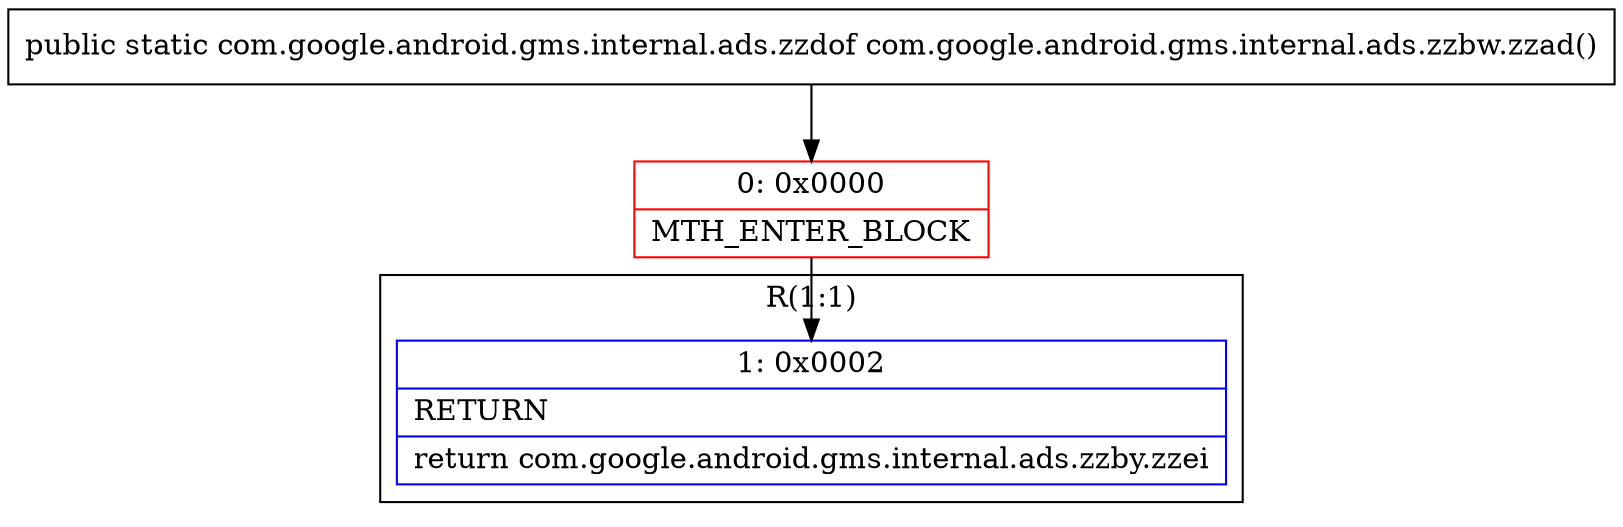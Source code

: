 digraph "CFG forcom.google.android.gms.internal.ads.zzbw.zzad()Lcom\/google\/android\/gms\/internal\/ads\/zzdof;" {
subgraph cluster_Region_772705025 {
label = "R(1:1)";
node [shape=record,color=blue];
Node_1 [shape=record,label="{1\:\ 0x0002|RETURN\l|return com.google.android.gms.internal.ads.zzby.zzei\l}"];
}
Node_0 [shape=record,color=red,label="{0\:\ 0x0000|MTH_ENTER_BLOCK\l}"];
MethodNode[shape=record,label="{public static com.google.android.gms.internal.ads.zzdof com.google.android.gms.internal.ads.zzbw.zzad() }"];
MethodNode -> Node_0;
Node_0 -> Node_1;
}

